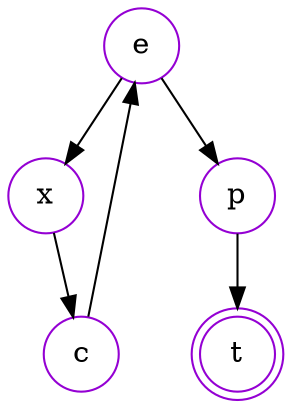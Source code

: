 digraph {   
    node [shape = doublecircle, color = darkviolet] t ;
    node [shape = circle];
    node [color= darkviolet];
    e -> x -> c -> e -> p -> t;	
}